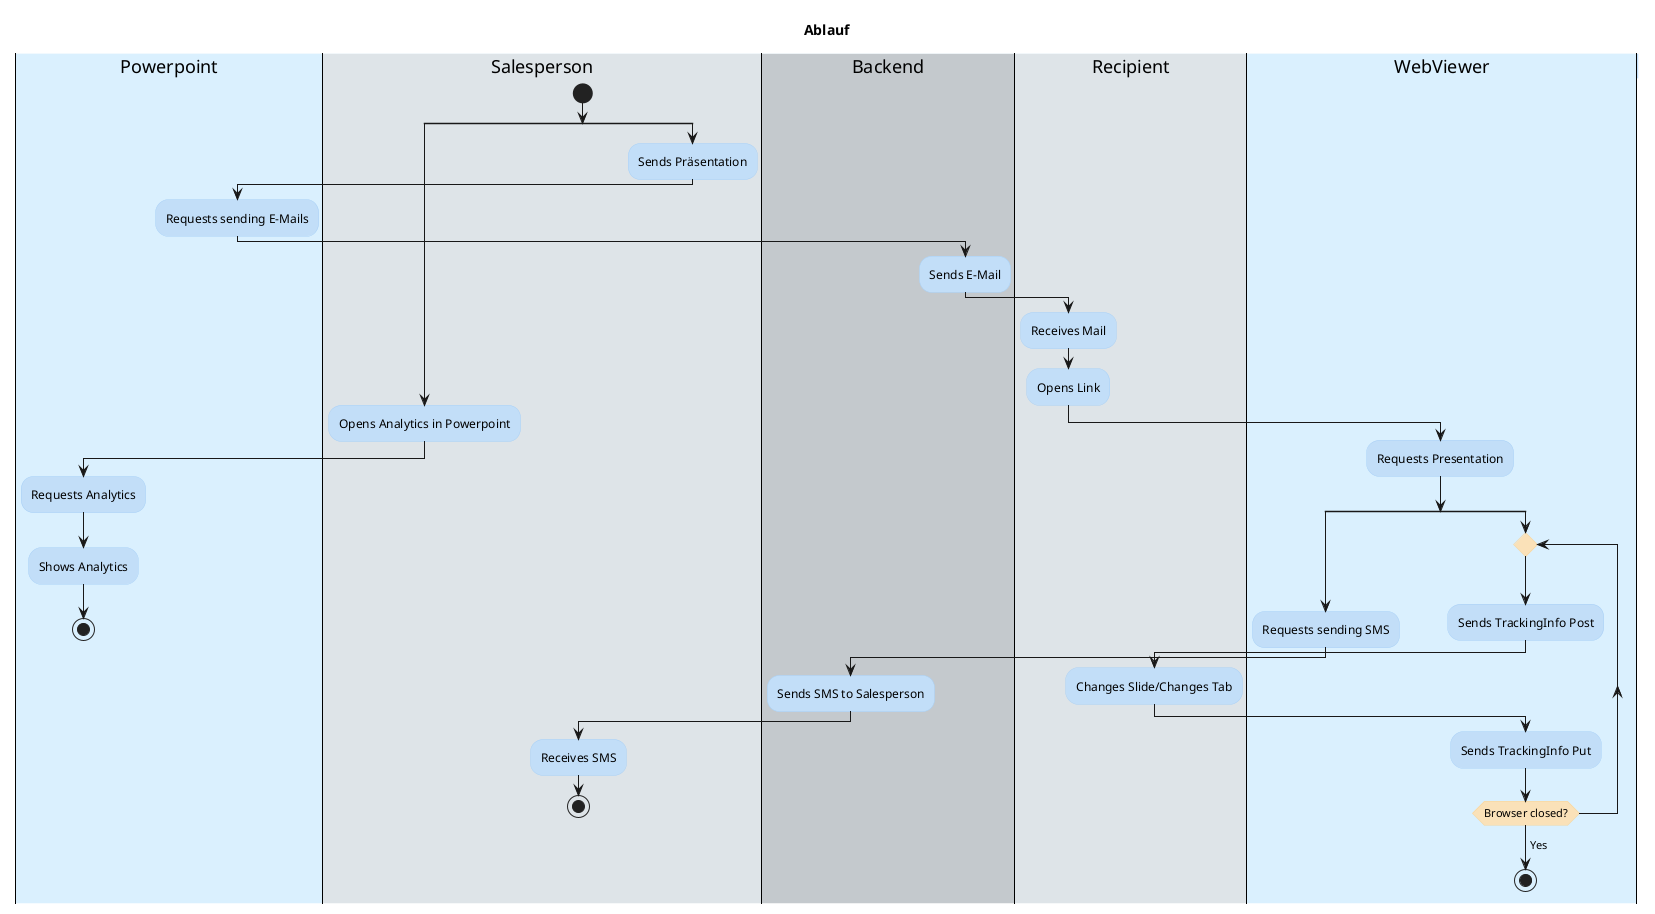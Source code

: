 @startuml
skinparam Linetype ortho
skinparam classFontSize 30


skinparam Swimlane {
  TitleFontColor black
  TitleBackgroundColor #C2DEF8
  BorderColor black
  BorderThickness 1
}

skinparam Activity {
  BorderColor #A8D0F6
  BackgroundColor #C2DEF8
  DiamondBackgroundColor #FAE1B8
  DiamondFontColor black
  DiamondBorderColor #F7D499
}

title Ablauf

|#daf0fe|Powerpoint|
|#dee4e8|Salesperson|
|#c4c9cd|Backend|
|#dee4e8|Recipient|
|#daf0fe|WebViewer|


|Salesperson|
start
split
    |Salesperson|
    :Opens Analytics in Powerpoint;
    |Powerpoint|
    :Requests Analytics;
    :Shows Analytics;
    stop

split again
    |Salesperson|
    :Sends Präsentation;
    |Powerpoint|
    :Requests sending E-Mails;
    |Backend|
    :Sends E-Mail;
    |Recipient|
    :Receives Mail;
    :Opens Link;
    |WebViewer|
   :Requests Presentation;
   split
       :Requests sending SMS;
       |Backend|
       :Sends SMS to Salesperson;
       |Salesperson|
       :Receives SMS;
       stop
   split again
       |WebViewer|
       repeat
      :Sends TrackingInfo Post;
      |Recipient|
      :Changes Slide/Changes Tab;
      |WebViewer|
      :Sends TrackingInfo Put;
      repeat while (Browser closed?)
      -> Yes;
      stop
    end split
@enduml